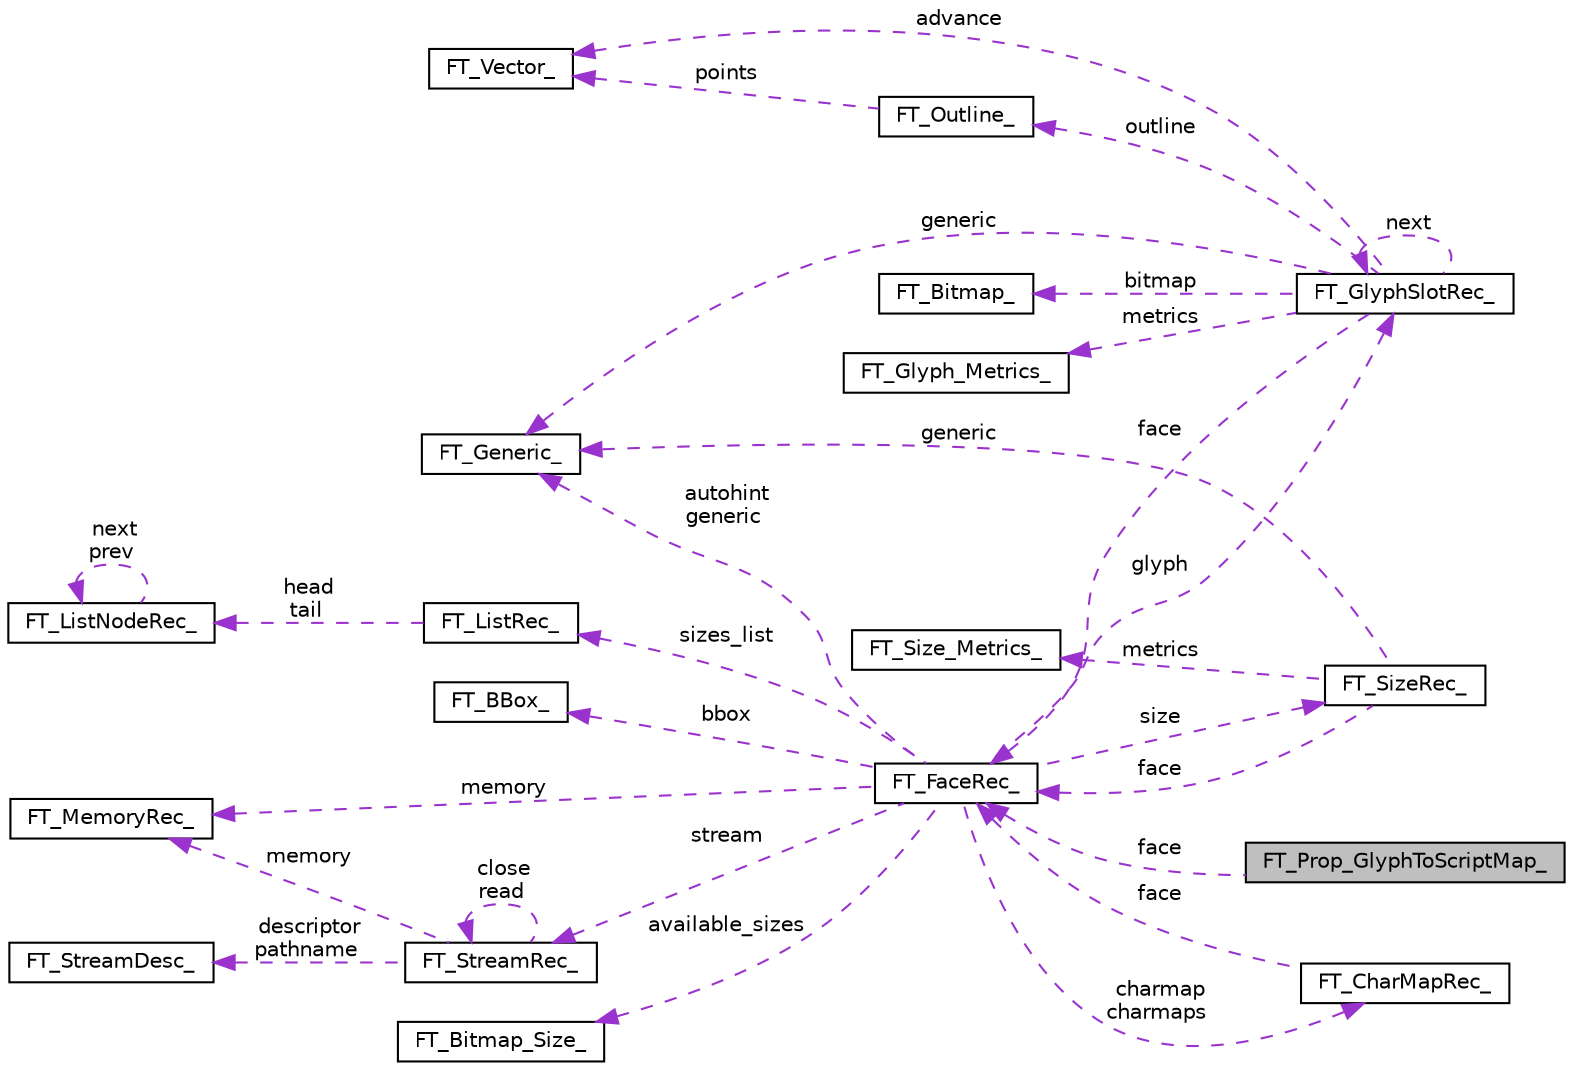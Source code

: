 digraph "FT_Prop_GlyphToScriptMap_"
{
 // LATEX_PDF_SIZE
  edge [fontname="Helvetica",fontsize="10",labelfontname="Helvetica",labelfontsize="10"];
  node [fontname="Helvetica",fontsize="10",shape=record];
  rankdir="LR";
  Node1 [label="FT_Prop_GlyphToScriptMap_",height=0.2,width=0.4,color="black", fillcolor="grey75", style="filled", fontcolor="black",tooltip=" "];
  Node2 -> Node1 [dir="back",color="darkorchid3",fontsize="10",style="dashed",label=" face" ,fontname="Helvetica"];
  Node2 [label="FT_FaceRec_",height=0.2,width=0.4,color="black", fillcolor="white", style="filled",URL="$d8/d30/structFT__FaceRec__.html",tooltip=" "];
  Node3 -> Node2 [dir="back",color="darkorchid3",fontsize="10",style="dashed",label=" stream" ,fontname="Helvetica"];
  Node3 [label="FT_StreamRec_",height=0.2,width=0.4,color="black", fillcolor="white", style="filled",URL="$d4/d5c/structFT__StreamRec__.html",tooltip=" "];
  Node3 -> Node3 [dir="back",color="darkorchid3",fontsize="10",style="dashed",label=" close\nread" ,fontname="Helvetica"];
  Node4 -> Node3 [dir="back",color="darkorchid3",fontsize="10",style="dashed",label=" memory" ,fontname="Helvetica"];
  Node4 [label="FT_MemoryRec_",height=0.2,width=0.4,color="black", fillcolor="white", style="filled",URL="$d2/d49/structFT__MemoryRec__.html",tooltip=" "];
  Node5 -> Node3 [dir="back",color="darkorchid3",fontsize="10",style="dashed",label=" descriptor\npathname" ,fontname="Helvetica"];
  Node5 [label="FT_StreamDesc_",height=0.2,width=0.4,color="black", fillcolor="white", style="filled",URL="$d0/dfe/unionFT__StreamDesc__.html",tooltip=" "];
  Node6 -> Node2 [dir="back",color="darkorchid3",fontsize="10",style="dashed",label=" charmap\ncharmaps" ,fontname="Helvetica"];
  Node6 [label="FT_CharMapRec_",height=0.2,width=0.4,color="black", fillcolor="white", style="filled",URL="$d9/ddf/structFT__CharMapRec__.html",tooltip=" "];
  Node2 -> Node6 [dir="back",color="darkorchid3",fontsize="10",style="dashed",label=" face" ,fontname="Helvetica"];
  Node7 -> Node2 [dir="back",color="darkorchid3",fontsize="10",style="dashed",label=" available_sizes" ,fontname="Helvetica"];
  Node7 [label="FT_Bitmap_Size_",height=0.2,width=0.4,color="black", fillcolor="white", style="filled",URL="$d2/df9/structFT__Bitmap__Size__.html",tooltip=" "];
  Node8 -> Node2 [dir="back",color="darkorchid3",fontsize="10",style="dashed",label=" sizes_list" ,fontname="Helvetica"];
  Node8 [label="FT_ListRec_",height=0.2,width=0.4,color="black", fillcolor="white", style="filled",URL="$d7/df2/structFT__ListRec__.html",tooltip=" "];
  Node9 -> Node8 [dir="back",color="darkorchid3",fontsize="10",style="dashed",label=" head\ntail" ,fontname="Helvetica"];
  Node9 [label="FT_ListNodeRec_",height=0.2,width=0.4,color="black", fillcolor="white", style="filled",URL="$d6/d26/structFT__ListNodeRec__.html",tooltip=" "];
  Node9 -> Node9 [dir="back",color="darkorchid3",fontsize="10",style="dashed",label=" next\nprev" ,fontname="Helvetica"];
  Node10 -> Node2 [dir="back",color="darkorchid3",fontsize="10",style="dashed",label=" autohint\ngeneric" ,fontname="Helvetica"];
  Node10 [label="FT_Generic_",height=0.2,width=0.4,color="black", fillcolor="white", style="filled",URL="$d3/d3f/structFT__Generic__.html",tooltip=" "];
  Node11 -> Node2 [dir="back",color="darkorchid3",fontsize="10",style="dashed",label=" size" ,fontname="Helvetica"];
  Node11 [label="FT_SizeRec_",height=0.2,width=0.4,color="black", fillcolor="white", style="filled",URL="$d9/dd2/structFT__SizeRec__.html",tooltip=" "];
  Node10 -> Node11 [dir="back",color="darkorchid3",fontsize="10",style="dashed",label=" generic" ,fontname="Helvetica"];
  Node12 -> Node11 [dir="back",color="darkorchid3",fontsize="10",style="dashed",label=" metrics" ,fontname="Helvetica"];
  Node12 [label="FT_Size_Metrics_",height=0.2,width=0.4,color="black", fillcolor="white", style="filled",URL="$da/d29/structFT__Size__Metrics__.html",tooltip=" "];
  Node2 -> Node11 [dir="back",color="darkorchid3",fontsize="10",style="dashed",label=" face" ,fontname="Helvetica"];
  Node13 -> Node2 [dir="back",color="darkorchid3",fontsize="10",style="dashed",label=" glyph" ,fontname="Helvetica"];
  Node13 [label="FT_GlyphSlotRec_",height=0.2,width=0.4,color="black", fillcolor="white", style="filled",URL="$d9/ded/structFT__GlyphSlotRec__.html",tooltip=" "];
  Node14 -> Node13 [dir="back",color="darkorchid3",fontsize="10",style="dashed",label=" outline" ,fontname="Helvetica"];
  Node14 [label="FT_Outline_",height=0.2,width=0.4,color="black", fillcolor="white", style="filled",URL="$dc/d2d/structFT__Outline__.html",tooltip=" "];
  Node15 -> Node14 [dir="back",color="darkorchid3",fontsize="10",style="dashed",label=" points" ,fontname="Helvetica"];
  Node15 [label="FT_Vector_",height=0.2,width=0.4,color="black", fillcolor="white", style="filled",URL="$da/d23/structFT__Vector__.html",tooltip=" "];
  Node15 -> Node13 [dir="back",color="darkorchid3",fontsize="10",style="dashed",label=" advance" ,fontname="Helvetica"];
  Node10 -> Node13 [dir="back",color="darkorchid3",fontsize="10",style="dashed",label=" generic" ,fontname="Helvetica"];
  Node13 -> Node13 [dir="back",color="darkorchid3",fontsize="10",style="dashed",label=" next" ,fontname="Helvetica"];
  Node16 -> Node13 [dir="back",color="darkorchid3",fontsize="10",style="dashed",label=" bitmap" ,fontname="Helvetica"];
  Node16 [label="FT_Bitmap_",height=0.2,width=0.4,color="black", fillcolor="white", style="filled",URL="$dd/d08/structFT__Bitmap__.html",tooltip=" "];
  Node17 -> Node13 [dir="back",color="darkorchid3",fontsize="10",style="dashed",label=" metrics" ,fontname="Helvetica"];
  Node17 [label="FT_Glyph_Metrics_",height=0.2,width=0.4,color="black", fillcolor="white", style="filled",URL="$dc/d5c/structFT__Glyph__Metrics__.html",tooltip=" "];
  Node2 -> Node13 [dir="back",color="darkorchid3",fontsize="10",style="dashed",label=" face" ,fontname="Helvetica"];
  Node4 -> Node2 [dir="back",color="darkorchid3",fontsize="10",style="dashed",label=" memory" ,fontname="Helvetica"];
  Node18 -> Node2 [dir="back",color="darkorchid3",fontsize="10",style="dashed",label=" bbox" ,fontname="Helvetica"];
  Node18 [label="FT_BBox_",height=0.2,width=0.4,color="black", fillcolor="white", style="filled",URL="$d2/d52/structFT__BBox__.html",tooltip=" "];
}
